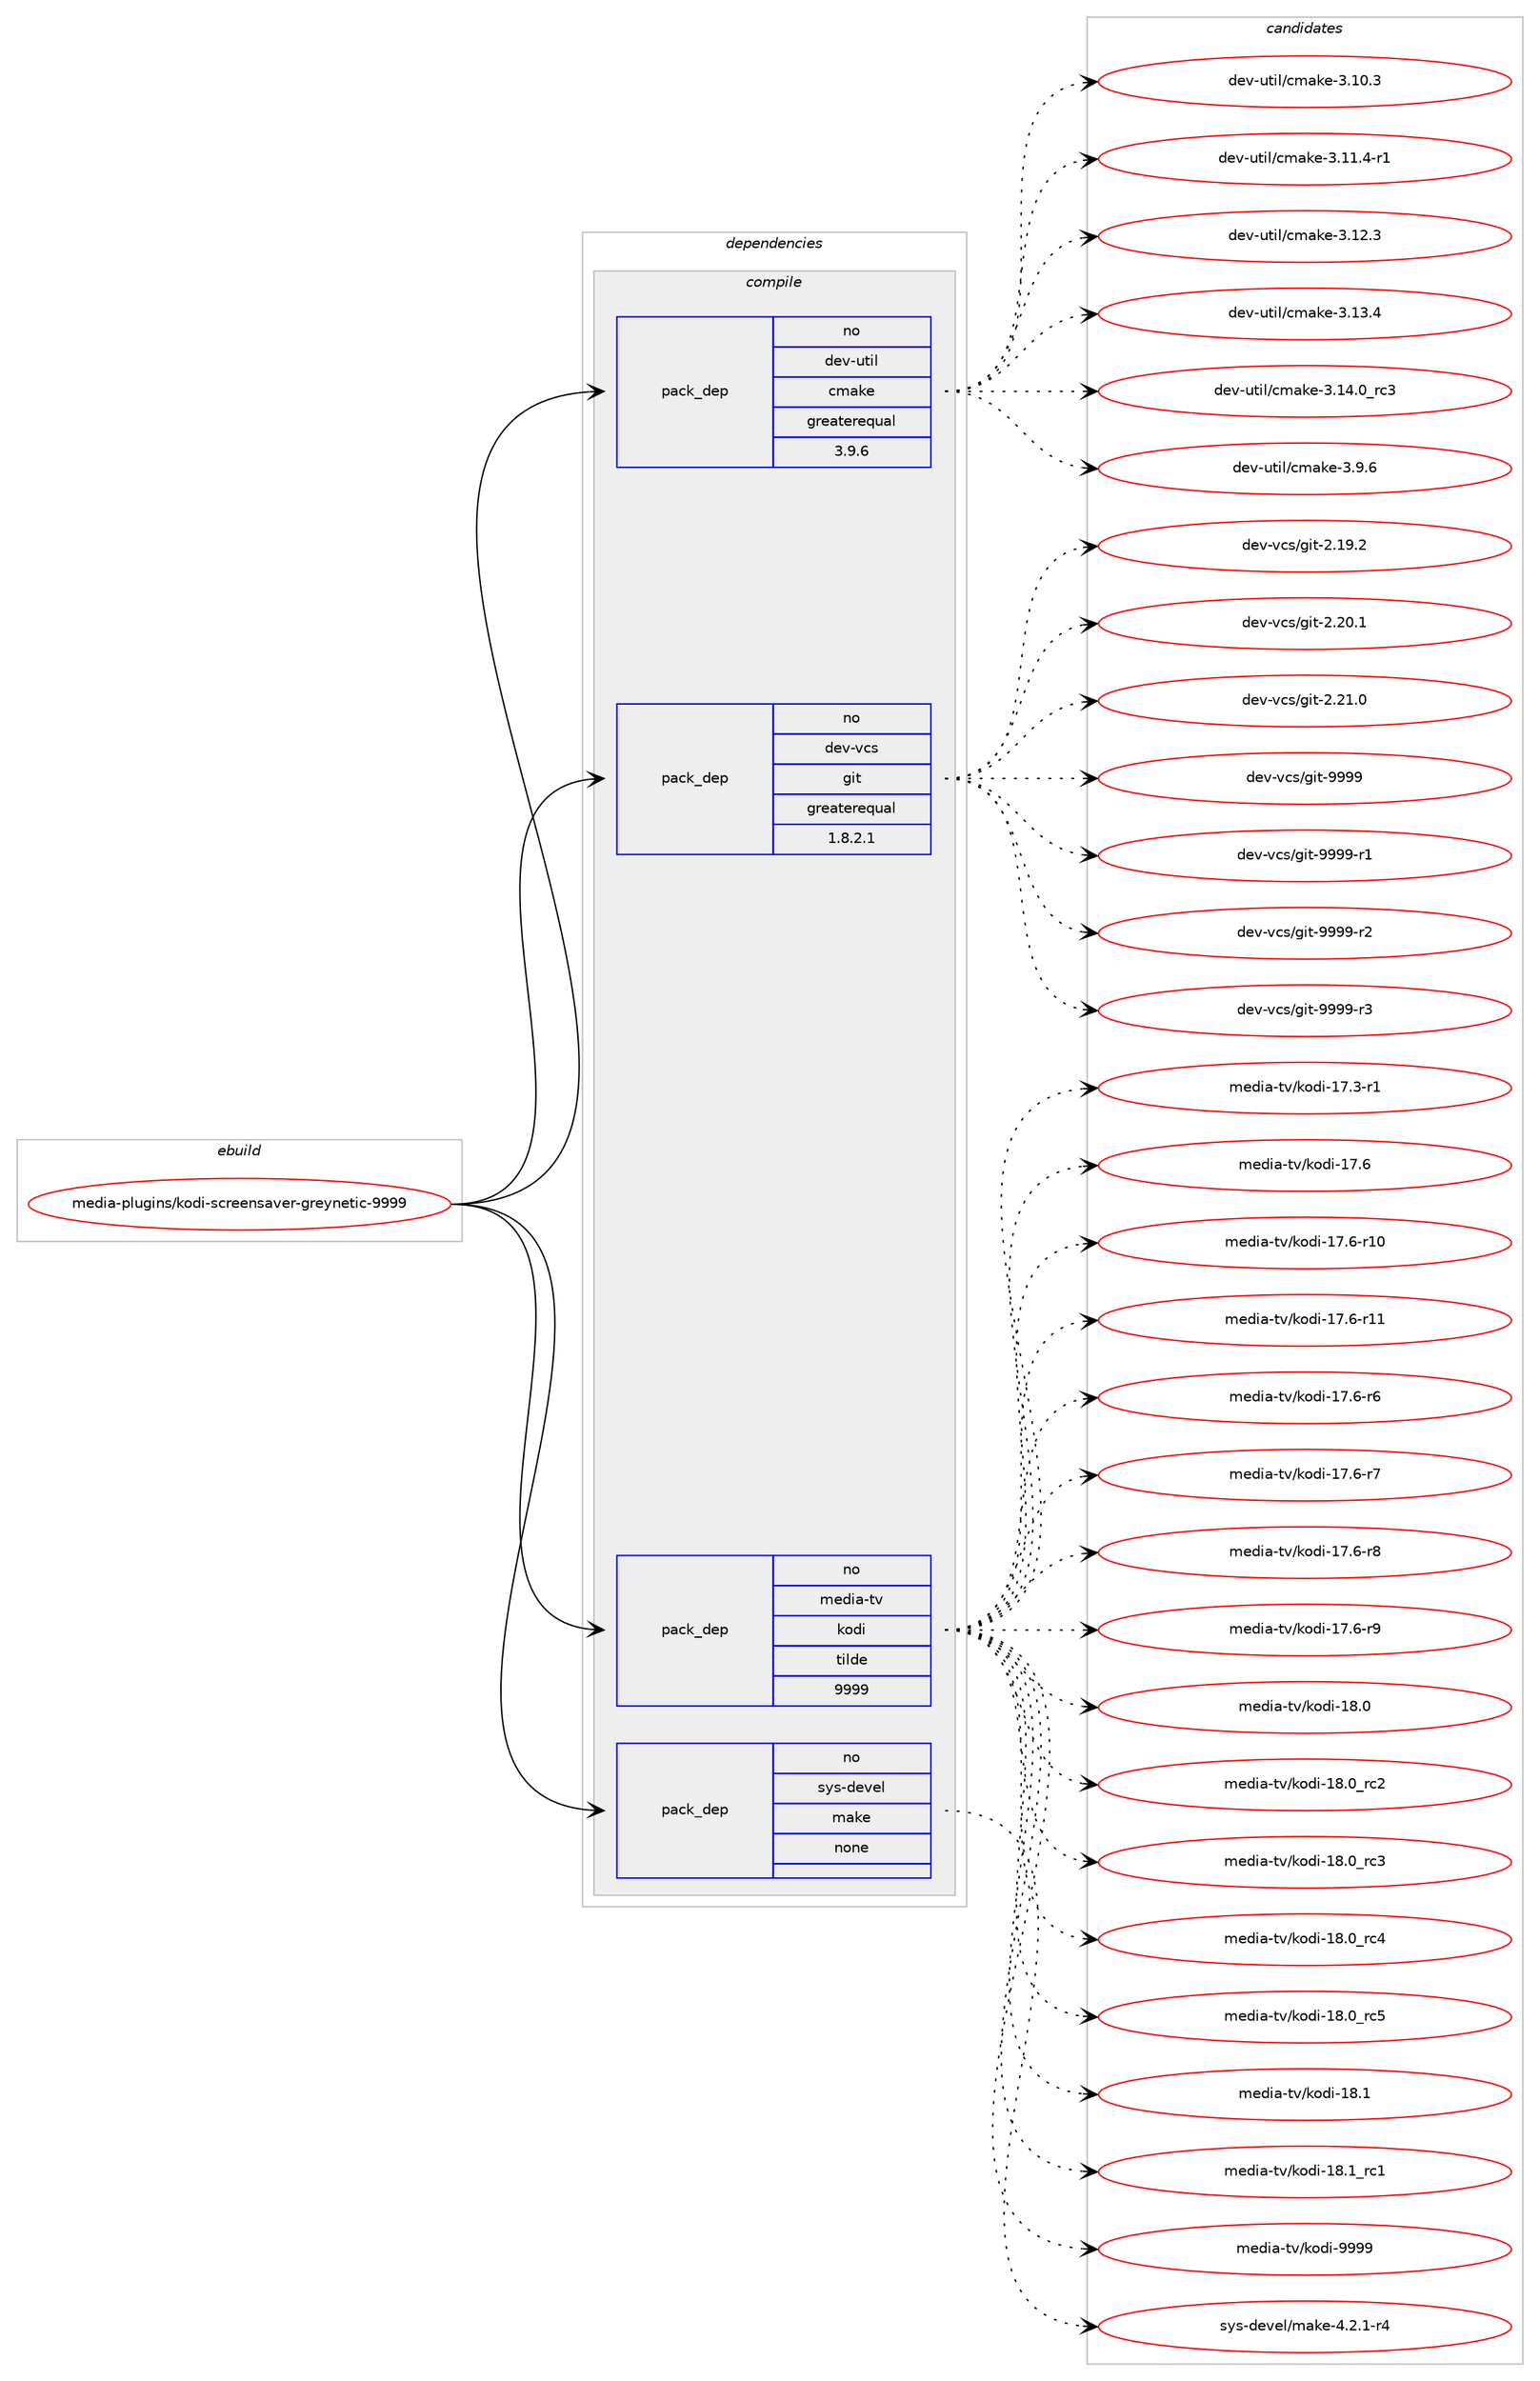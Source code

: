 digraph prolog {

# *************
# Graph options
# *************

newrank=true;
concentrate=true;
compound=true;
graph [rankdir=LR,fontname=Helvetica,fontsize=10,ranksep=1.5];#, ranksep=2.5, nodesep=0.2];
edge  [arrowhead=vee];
node  [fontname=Helvetica,fontsize=10];

# **********
# The ebuild
# **********

subgraph cluster_leftcol {
color=gray;
rank=same;
label=<<i>ebuild</i>>;
id [label="media-plugins/kodi-screensaver-greynetic-9999", color=red, width=4, href="../media-plugins/kodi-screensaver-greynetic-9999.svg"];
}

# ****************
# The dependencies
# ****************

subgraph cluster_midcol {
color=gray;
label=<<i>dependencies</i>>;
subgraph cluster_compile {
fillcolor="#eeeeee";
style=filled;
label=<<i>compile</i>>;
subgraph pack1159297 {
dependency1621925 [label=<<TABLE BORDER="0" CELLBORDER="1" CELLSPACING="0" CELLPADDING="4" WIDTH="220"><TR><TD ROWSPAN="6" CELLPADDING="30">pack_dep</TD></TR><TR><TD WIDTH="110">no</TD></TR><TR><TD>dev-util</TD></TR><TR><TD>cmake</TD></TR><TR><TD>greaterequal</TD></TR><TR><TD>3.9.6</TD></TR></TABLE>>, shape=none, color=blue];
}
id:e -> dependency1621925:w [weight=20,style="solid",arrowhead="vee"];
subgraph pack1159298 {
dependency1621926 [label=<<TABLE BORDER="0" CELLBORDER="1" CELLSPACING="0" CELLPADDING="4" WIDTH="220"><TR><TD ROWSPAN="6" CELLPADDING="30">pack_dep</TD></TR><TR><TD WIDTH="110">no</TD></TR><TR><TD>dev-vcs</TD></TR><TR><TD>git</TD></TR><TR><TD>greaterequal</TD></TR><TR><TD>1.8.2.1</TD></TR></TABLE>>, shape=none, color=blue];
}
id:e -> dependency1621926:w [weight=20,style="solid",arrowhead="vee"];
subgraph pack1159299 {
dependency1621927 [label=<<TABLE BORDER="0" CELLBORDER="1" CELLSPACING="0" CELLPADDING="4" WIDTH="220"><TR><TD ROWSPAN="6" CELLPADDING="30">pack_dep</TD></TR><TR><TD WIDTH="110">no</TD></TR><TR><TD>media-tv</TD></TR><TR><TD>kodi</TD></TR><TR><TD>tilde</TD></TR><TR><TD>9999</TD></TR></TABLE>>, shape=none, color=blue];
}
id:e -> dependency1621927:w [weight=20,style="solid",arrowhead="vee"];
subgraph pack1159300 {
dependency1621928 [label=<<TABLE BORDER="0" CELLBORDER="1" CELLSPACING="0" CELLPADDING="4" WIDTH="220"><TR><TD ROWSPAN="6" CELLPADDING="30">pack_dep</TD></TR><TR><TD WIDTH="110">no</TD></TR><TR><TD>sys-devel</TD></TR><TR><TD>make</TD></TR><TR><TD>none</TD></TR><TR><TD></TD></TR></TABLE>>, shape=none, color=blue];
}
id:e -> dependency1621928:w [weight=20,style="solid",arrowhead="vee"];
}
subgraph cluster_compileandrun {
fillcolor="#eeeeee";
style=filled;
label=<<i>compile and run</i>>;
}
subgraph cluster_run {
fillcolor="#eeeeee";
style=filled;
label=<<i>run</i>>;
}
}

# **************
# The candidates
# **************

subgraph cluster_choices {
rank=same;
color=gray;
label=<<i>candidates</i>>;

subgraph choice1159297 {
color=black;
nodesep=1;
choice1001011184511711610510847991099710710145514649484651 [label="dev-util/cmake-3.10.3", color=red, width=4,href="../dev-util/cmake-3.10.3.svg"];
choice10010111845117116105108479910997107101455146494946524511449 [label="dev-util/cmake-3.11.4-r1", color=red, width=4,href="../dev-util/cmake-3.11.4-r1.svg"];
choice1001011184511711610510847991099710710145514649504651 [label="dev-util/cmake-3.12.3", color=red, width=4,href="../dev-util/cmake-3.12.3.svg"];
choice1001011184511711610510847991099710710145514649514652 [label="dev-util/cmake-3.13.4", color=red, width=4,href="../dev-util/cmake-3.13.4.svg"];
choice1001011184511711610510847991099710710145514649524648951149951 [label="dev-util/cmake-3.14.0_rc3", color=red, width=4,href="../dev-util/cmake-3.14.0_rc3.svg"];
choice10010111845117116105108479910997107101455146574654 [label="dev-util/cmake-3.9.6", color=red, width=4,href="../dev-util/cmake-3.9.6.svg"];
dependency1621925:e -> choice1001011184511711610510847991099710710145514649484651:w [style=dotted,weight="100"];
dependency1621925:e -> choice10010111845117116105108479910997107101455146494946524511449:w [style=dotted,weight="100"];
dependency1621925:e -> choice1001011184511711610510847991099710710145514649504651:w [style=dotted,weight="100"];
dependency1621925:e -> choice1001011184511711610510847991099710710145514649514652:w [style=dotted,weight="100"];
dependency1621925:e -> choice1001011184511711610510847991099710710145514649524648951149951:w [style=dotted,weight="100"];
dependency1621925:e -> choice10010111845117116105108479910997107101455146574654:w [style=dotted,weight="100"];
}
subgraph choice1159298 {
color=black;
nodesep=1;
choice10010111845118991154710310511645504649574650 [label="dev-vcs/git-2.19.2", color=red, width=4,href="../dev-vcs/git-2.19.2.svg"];
choice10010111845118991154710310511645504650484649 [label="dev-vcs/git-2.20.1", color=red, width=4,href="../dev-vcs/git-2.20.1.svg"];
choice10010111845118991154710310511645504650494648 [label="dev-vcs/git-2.21.0", color=red, width=4,href="../dev-vcs/git-2.21.0.svg"];
choice1001011184511899115471031051164557575757 [label="dev-vcs/git-9999", color=red, width=4,href="../dev-vcs/git-9999.svg"];
choice10010111845118991154710310511645575757574511449 [label="dev-vcs/git-9999-r1", color=red, width=4,href="../dev-vcs/git-9999-r1.svg"];
choice10010111845118991154710310511645575757574511450 [label="dev-vcs/git-9999-r2", color=red, width=4,href="../dev-vcs/git-9999-r2.svg"];
choice10010111845118991154710310511645575757574511451 [label="dev-vcs/git-9999-r3", color=red, width=4,href="../dev-vcs/git-9999-r3.svg"];
dependency1621926:e -> choice10010111845118991154710310511645504649574650:w [style=dotted,weight="100"];
dependency1621926:e -> choice10010111845118991154710310511645504650484649:w [style=dotted,weight="100"];
dependency1621926:e -> choice10010111845118991154710310511645504650494648:w [style=dotted,weight="100"];
dependency1621926:e -> choice1001011184511899115471031051164557575757:w [style=dotted,weight="100"];
dependency1621926:e -> choice10010111845118991154710310511645575757574511449:w [style=dotted,weight="100"];
dependency1621926:e -> choice10010111845118991154710310511645575757574511450:w [style=dotted,weight="100"];
dependency1621926:e -> choice10010111845118991154710310511645575757574511451:w [style=dotted,weight="100"];
}
subgraph choice1159299 {
color=black;
nodesep=1;
choice10910110010597451161184710711110010545495546514511449 [label="media-tv/kodi-17.3-r1", color=red, width=4,href="../media-tv/kodi-17.3-r1.svg"];
choice1091011001059745116118471071111001054549554654 [label="media-tv/kodi-17.6", color=red, width=4,href="../media-tv/kodi-17.6.svg"];
choice1091011001059745116118471071111001054549554654451144948 [label="media-tv/kodi-17.6-r10", color=red, width=4,href="../media-tv/kodi-17.6-r10.svg"];
choice1091011001059745116118471071111001054549554654451144949 [label="media-tv/kodi-17.6-r11", color=red, width=4,href="../media-tv/kodi-17.6-r11.svg"];
choice10910110010597451161184710711110010545495546544511454 [label="media-tv/kodi-17.6-r6", color=red, width=4,href="../media-tv/kodi-17.6-r6.svg"];
choice10910110010597451161184710711110010545495546544511455 [label="media-tv/kodi-17.6-r7", color=red, width=4,href="../media-tv/kodi-17.6-r7.svg"];
choice10910110010597451161184710711110010545495546544511456 [label="media-tv/kodi-17.6-r8", color=red, width=4,href="../media-tv/kodi-17.6-r8.svg"];
choice10910110010597451161184710711110010545495546544511457 [label="media-tv/kodi-17.6-r9", color=red, width=4,href="../media-tv/kodi-17.6-r9.svg"];
choice1091011001059745116118471071111001054549564648 [label="media-tv/kodi-18.0", color=red, width=4,href="../media-tv/kodi-18.0.svg"];
choice1091011001059745116118471071111001054549564648951149950 [label="media-tv/kodi-18.0_rc2", color=red, width=4,href="../media-tv/kodi-18.0_rc2.svg"];
choice1091011001059745116118471071111001054549564648951149951 [label="media-tv/kodi-18.0_rc3", color=red, width=4,href="../media-tv/kodi-18.0_rc3.svg"];
choice1091011001059745116118471071111001054549564648951149952 [label="media-tv/kodi-18.0_rc4", color=red, width=4,href="../media-tv/kodi-18.0_rc4.svg"];
choice1091011001059745116118471071111001054549564648951149953 [label="media-tv/kodi-18.0_rc5", color=red, width=4,href="../media-tv/kodi-18.0_rc5.svg"];
choice1091011001059745116118471071111001054549564649 [label="media-tv/kodi-18.1", color=red, width=4,href="../media-tv/kodi-18.1.svg"];
choice1091011001059745116118471071111001054549564649951149949 [label="media-tv/kodi-18.1_rc1", color=red, width=4,href="../media-tv/kodi-18.1_rc1.svg"];
choice1091011001059745116118471071111001054557575757 [label="media-tv/kodi-9999", color=red, width=4,href="../media-tv/kodi-9999.svg"];
dependency1621927:e -> choice10910110010597451161184710711110010545495546514511449:w [style=dotted,weight="100"];
dependency1621927:e -> choice1091011001059745116118471071111001054549554654:w [style=dotted,weight="100"];
dependency1621927:e -> choice1091011001059745116118471071111001054549554654451144948:w [style=dotted,weight="100"];
dependency1621927:e -> choice1091011001059745116118471071111001054549554654451144949:w [style=dotted,weight="100"];
dependency1621927:e -> choice10910110010597451161184710711110010545495546544511454:w [style=dotted,weight="100"];
dependency1621927:e -> choice10910110010597451161184710711110010545495546544511455:w [style=dotted,weight="100"];
dependency1621927:e -> choice10910110010597451161184710711110010545495546544511456:w [style=dotted,weight="100"];
dependency1621927:e -> choice10910110010597451161184710711110010545495546544511457:w [style=dotted,weight="100"];
dependency1621927:e -> choice1091011001059745116118471071111001054549564648:w [style=dotted,weight="100"];
dependency1621927:e -> choice1091011001059745116118471071111001054549564648951149950:w [style=dotted,weight="100"];
dependency1621927:e -> choice1091011001059745116118471071111001054549564648951149951:w [style=dotted,weight="100"];
dependency1621927:e -> choice1091011001059745116118471071111001054549564648951149952:w [style=dotted,weight="100"];
dependency1621927:e -> choice1091011001059745116118471071111001054549564648951149953:w [style=dotted,weight="100"];
dependency1621927:e -> choice1091011001059745116118471071111001054549564649:w [style=dotted,weight="100"];
dependency1621927:e -> choice1091011001059745116118471071111001054549564649951149949:w [style=dotted,weight="100"];
dependency1621927:e -> choice1091011001059745116118471071111001054557575757:w [style=dotted,weight="100"];
}
subgraph choice1159300 {
color=black;
nodesep=1;
choice1151211154510010111810110847109971071014552465046494511452 [label="sys-devel/make-4.2.1-r4", color=red, width=4,href="../sys-devel/make-4.2.1-r4.svg"];
dependency1621928:e -> choice1151211154510010111810110847109971071014552465046494511452:w [style=dotted,weight="100"];
}
}

}
